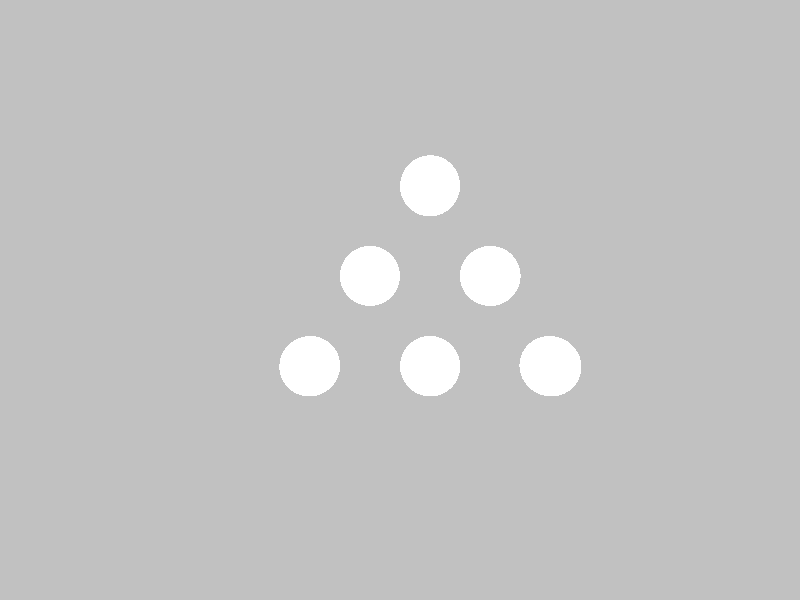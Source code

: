 // Persistence Of Vision raytracer version 3.5 sample file.// Simpler but faster version of Joel NewKirk's GlassBoing animation// Originally from http://caramel.oc.chemie.tu-darmstadt.de/lemmi/povray35/boing1.html// Modified by Christopher Schmidt to create pyramid file#include "colors.inc"global_settings { assumed_gamma 2.2 }camera {location <0, 10.5,-100>direction <0, 0, 1>up <0, 1, 0>right <4/3, 0, 0>look_at <0, 11, 0>}light_source {<30, 120, 0> colour Whitefade_distance 90fade_power 1}light_source {<0, 10.5, -100> colour Redfade_distance 90fade_power 10}sky_sphere {pigment {gradient ycolor_map {[0.0 Gray50 ][1.0 Gray15 ]}}}#declare Brick =texture {pigment { Gray75 }finish {ambient 0.0diffuse 0.8}scale 6}plane { x, -60 texture { Brick rotate y*90 }} // left wallplane { x, 60 texture { Brick rotate y* 90}} // right wallplane { z, 40 hollow on texture { Brick }} // back wallplane { y, 0 texture { Brick } translate -y*5 } // floorsphere { <5,0>, 5texture {pigment { White }finish { specular 1 roughness 0.001 }}} sphere { <5,30>, 5texture {pigment { White }finish { specular 1 roughness 0.001 }}}sphere { <25,0>, 5texture {pigment { White }finish { specular 1 roughness 0.001 }}}sphere { <-15,0>, 5texture {pigment { White }finish { specular 1 roughness 0.001 }}}   sphere { <-5,15>, 5texture {pigment { White }finish { specular 1 roughness 0.001 }}} sphere { <15,15>, 5texture {pigment { White }finish { specular 1 roughness 0.001 }}} 
